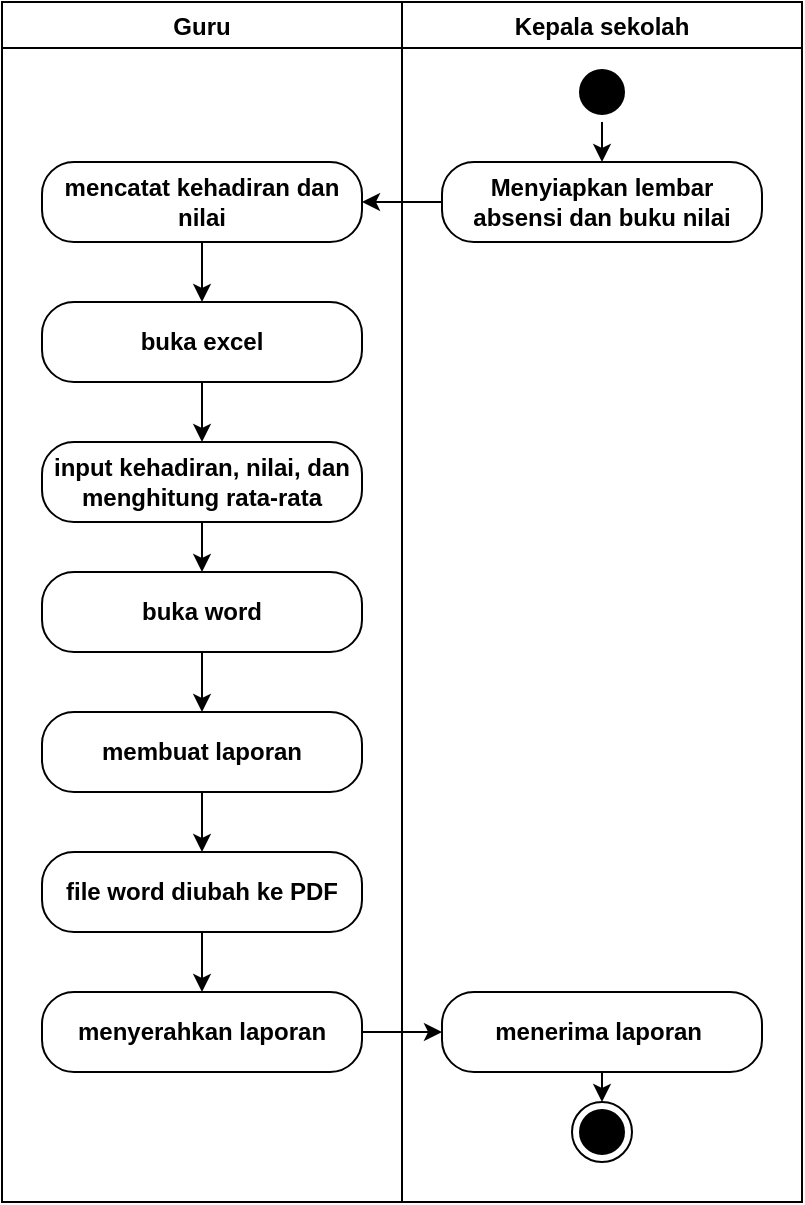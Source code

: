 <mxfile version="27.1.4">
  <diagram name="Page-1" id="Sk4nvKvh8_uetu2Tvp62">
    <mxGraphModel dx="872" dy="489" grid="1" gridSize="10" guides="1" tooltips="1" connect="1" arrows="1" fold="1" page="1" pageScale="1" pageWidth="850" pageHeight="1100" background="light-dark(#FFFFFF,#FFFFFF)" math="0" shadow="0">
      <root>
        <mxCell id="0" />
        <mxCell id="1" parent="0" />
        <mxCell id="TVTpmcaWl9PQOuhZAaEf-7" value="Guru" style="swimlane;rounded=0;align=center;verticalAlign=middle;fontFamily=Helvetica;fontSize=12;fontColor=light-dark(#000000,#000000);fillColor=none;gradientColor=none;strokeColor=light-dark(#000000,#000000);" vertex="1" parent="1">
          <mxGeometry x="120" y="80" width="200" height="600" as="geometry" />
        </mxCell>
        <mxCell id="TVTpmcaWl9PQOuhZAaEf-41" style="edgeStyle=orthogonalEdgeStyle;shape=connector;rounded=0;orthogonalLoop=1;jettySize=auto;html=1;exitX=0.5;exitY=1;exitDx=0;exitDy=0;entryX=0.5;entryY=0;entryDx=0;entryDy=0;strokeColor=light-dark(#000000,#000000);align=center;verticalAlign=middle;fontFamily=Helvetica;fontSize=12;fontColor=light-dark(#000000,#000000);fontStyle=1;labelBackgroundColor=none;endArrow=classic;" edge="1" parent="TVTpmcaWl9PQOuhZAaEf-7" source="TVTpmcaWl9PQOuhZAaEf-13" target="TVTpmcaWl9PQOuhZAaEf-14">
          <mxGeometry relative="1" as="geometry" />
        </mxCell>
        <mxCell id="TVTpmcaWl9PQOuhZAaEf-13" value="mencatat kehadiran dan nilai" style="rounded=1;whiteSpace=wrap;html=1;arcSize=40;fontColor=light-dark(#000000,#000000);fillColor=none;strokeColor=light-dark(#000000,#000000);align=center;verticalAlign=middle;fontFamily=Helvetica;fontSize=12;fontStyle=1;labelBackgroundColor=none;" vertex="1" parent="TVTpmcaWl9PQOuhZAaEf-7">
          <mxGeometry x="20" y="80" width="160" height="40" as="geometry" />
        </mxCell>
        <mxCell id="TVTpmcaWl9PQOuhZAaEf-42" style="edgeStyle=orthogonalEdgeStyle;shape=connector;rounded=0;orthogonalLoop=1;jettySize=auto;html=1;exitX=0.5;exitY=1;exitDx=0;exitDy=0;strokeColor=light-dark(#000000,#000000);align=center;verticalAlign=middle;fontFamily=Helvetica;fontSize=12;fontColor=light-dark(#000000,#000000);fontStyle=1;labelBackgroundColor=none;endArrow=classic;" edge="1" parent="TVTpmcaWl9PQOuhZAaEf-7" source="TVTpmcaWl9PQOuhZAaEf-14" target="TVTpmcaWl9PQOuhZAaEf-15">
          <mxGeometry relative="1" as="geometry" />
        </mxCell>
        <mxCell id="TVTpmcaWl9PQOuhZAaEf-14" value="buka excel" style="rounded=1;whiteSpace=wrap;html=1;arcSize=40;fontColor=light-dark(#000000,#000000);fillColor=none;strokeColor=light-dark(#000000,#000000);align=center;verticalAlign=middle;fontFamily=Helvetica;fontSize=12;fontStyle=1;labelBackgroundColor=none;" vertex="1" parent="TVTpmcaWl9PQOuhZAaEf-7">
          <mxGeometry x="20" y="150" width="160" height="40" as="geometry" />
        </mxCell>
        <mxCell id="TVTpmcaWl9PQOuhZAaEf-54" style="edgeStyle=orthogonalEdgeStyle;shape=connector;rounded=0;orthogonalLoop=1;jettySize=auto;html=1;exitX=0.5;exitY=1;exitDx=0;exitDy=0;entryX=0.5;entryY=0;entryDx=0;entryDy=0;strokeColor=light-dark(#000000,#000000);align=center;verticalAlign=middle;fontFamily=Helvetica;fontSize=12;fontColor=light-dark(#000000,#000000);fontStyle=1;labelBackgroundColor=none;endArrow=classic;" edge="1" parent="TVTpmcaWl9PQOuhZAaEf-7" source="TVTpmcaWl9PQOuhZAaEf-15" target="TVTpmcaWl9PQOuhZAaEf-18">
          <mxGeometry relative="1" as="geometry" />
        </mxCell>
        <mxCell id="TVTpmcaWl9PQOuhZAaEf-15" value="input kehadiran, nilai, dan menghitung rata-rata" style="rounded=1;whiteSpace=wrap;html=1;arcSize=40;fontColor=light-dark(#000000,#000000);fillColor=none;strokeColor=light-dark(#000000,#000000);align=center;verticalAlign=middle;fontFamily=Helvetica;fontSize=12;fontStyle=1;labelBackgroundColor=none;" vertex="1" parent="TVTpmcaWl9PQOuhZAaEf-7">
          <mxGeometry x="20" y="220" width="160" height="40" as="geometry" />
        </mxCell>
        <mxCell id="TVTpmcaWl9PQOuhZAaEf-46" style="edgeStyle=orthogonalEdgeStyle;shape=connector;rounded=0;orthogonalLoop=1;jettySize=auto;html=1;exitX=0.5;exitY=1;exitDx=0;exitDy=0;entryX=0.5;entryY=0;entryDx=0;entryDy=0;strokeColor=light-dark(#000000,#000000);align=center;verticalAlign=middle;fontFamily=Helvetica;fontSize=12;fontColor=light-dark(#000000,#000000);fontStyle=1;labelBackgroundColor=none;endArrow=classic;" edge="1" parent="TVTpmcaWl9PQOuhZAaEf-7" source="TVTpmcaWl9PQOuhZAaEf-18" target="TVTpmcaWl9PQOuhZAaEf-19">
          <mxGeometry relative="1" as="geometry" />
        </mxCell>
        <mxCell id="TVTpmcaWl9PQOuhZAaEf-18" value="buka word" style="rounded=1;whiteSpace=wrap;html=1;arcSize=40;fontColor=light-dark(#000000,#000000);fillColor=none;strokeColor=light-dark(#000000,#000000);align=center;verticalAlign=middle;fontFamily=Helvetica;fontSize=12;fontStyle=1;labelBackgroundColor=none;" vertex="1" parent="TVTpmcaWl9PQOuhZAaEf-7">
          <mxGeometry x="20" y="285" width="160" height="40" as="geometry" />
        </mxCell>
        <mxCell id="TVTpmcaWl9PQOuhZAaEf-48" style="edgeStyle=orthogonalEdgeStyle;shape=connector;rounded=0;orthogonalLoop=1;jettySize=auto;html=1;exitX=0.5;exitY=1;exitDx=0;exitDy=0;entryX=0.5;entryY=0;entryDx=0;entryDy=0;strokeColor=light-dark(#000000,#000000);align=center;verticalAlign=middle;fontFamily=Helvetica;fontSize=12;fontColor=light-dark(#000000,#000000);fontStyle=1;labelBackgroundColor=none;endArrow=classic;" edge="1" parent="TVTpmcaWl9PQOuhZAaEf-7" source="TVTpmcaWl9PQOuhZAaEf-19" target="TVTpmcaWl9PQOuhZAaEf-20">
          <mxGeometry relative="1" as="geometry" />
        </mxCell>
        <mxCell id="TVTpmcaWl9PQOuhZAaEf-19" value="membuat laporan" style="rounded=1;whiteSpace=wrap;html=1;arcSize=40;fontColor=light-dark(#000000,#000000);fillColor=none;strokeColor=light-dark(#000000,#000000);align=center;verticalAlign=middle;fontFamily=Helvetica;fontSize=12;fontStyle=1;labelBackgroundColor=none;" vertex="1" parent="TVTpmcaWl9PQOuhZAaEf-7">
          <mxGeometry x="20" y="355" width="160" height="40" as="geometry" />
        </mxCell>
        <mxCell id="TVTpmcaWl9PQOuhZAaEf-49" style="edgeStyle=orthogonalEdgeStyle;shape=connector;rounded=0;orthogonalLoop=1;jettySize=auto;html=1;exitX=0.5;exitY=1;exitDx=0;exitDy=0;entryX=0.5;entryY=0;entryDx=0;entryDy=0;strokeColor=light-dark(#000000,#000000);align=center;verticalAlign=middle;fontFamily=Helvetica;fontSize=12;fontColor=light-dark(#000000,#000000);fontStyle=1;labelBackgroundColor=none;endArrow=classic;" edge="1" parent="TVTpmcaWl9PQOuhZAaEf-7" source="TVTpmcaWl9PQOuhZAaEf-20" target="TVTpmcaWl9PQOuhZAaEf-36">
          <mxGeometry relative="1" as="geometry" />
        </mxCell>
        <mxCell id="TVTpmcaWl9PQOuhZAaEf-20" value="file word diubah ke PDF" style="rounded=1;whiteSpace=wrap;html=1;arcSize=40;fontColor=light-dark(#000000,#000000);fillColor=none;strokeColor=light-dark(#000000,#000000);align=center;verticalAlign=middle;fontFamily=Helvetica;fontSize=12;fontStyle=1;labelBackgroundColor=none;" vertex="1" parent="TVTpmcaWl9PQOuhZAaEf-7">
          <mxGeometry x="20" y="425" width="160" height="40" as="geometry" />
        </mxCell>
        <mxCell id="TVTpmcaWl9PQOuhZAaEf-36" value="menyerahkan laporan" style="rounded=1;whiteSpace=wrap;html=1;arcSize=40;fontColor=light-dark(#000000,#000000);fillColor=none;strokeColor=light-dark(#000000,#000000);align=center;verticalAlign=middle;fontFamily=Helvetica;fontSize=12;fontStyle=1;labelBackgroundColor=none;" vertex="1" parent="TVTpmcaWl9PQOuhZAaEf-7">
          <mxGeometry x="20" y="495" width="160" height="40" as="geometry" />
        </mxCell>
        <mxCell id="TVTpmcaWl9PQOuhZAaEf-33" value="Kepala sekolah" style="swimlane;rounded=0;strokeColor=light-dark(#000000,#000000);align=center;verticalAlign=middle;arcSize=40;fontFamily=Helvetica;fontSize=12;fontColor=light-dark(#000000,#000000);fontStyle=1;labelBackgroundColor=none;fillColor=none;" vertex="1" parent="1">
          <mxGeometry x="320" y="80" width="200" height="600" as="geometry" />
        </mxCell>
        <mxCell id="TVTpmcaWl9PQOuhZAaEf-51" style="edgeStyle=orthogonalEdgeStyle;shape=connector;rounded=0;orthogonalLoop=1;jettySize=auto;html=1;exitX=0.5;exitY=1;exitDx=0;exitDy=0;entryX=0.5;entryY=0;entryDx=0;entryDy=0;strokeColor=light-dark(#000000,#000000);align=center;verticalAlign=middle;fontFamily=Helvetica;fontSize=12;fontColor=light-dark(#000000,#000000);fontStyle=1;labelBackgroundColor=none;endArrow=classic;" edge="1" parent="TVTpmcaWl9PQOuhZAaEf-33" source="TVTpmcaWl9PQOuhZAaEf-35" target="TVTpmcaWl9PQOuhZAaEf-38">
          <mxGeometry relative="1" as="geometry" />
        </mxCell>
        <mxCell id="TVTpmcaWl9PQOuhZAaEf-35" value="menerima laporan&amp;nbsp;" style="rounded=1;whiteSpace=wrap;html=1;arcSize=40;fontColor=light-dark(#000000,#000000);fillColor=none;strokeColor=light-dark(#000000,#000000);align=center;verticalAlign=middle;fontFamily=Helvetica;fontSize=12;fontStyle=1;labelBackgroundColor=none;" vertex="1" parent="TVTpmcaWl9PQOuhZAaEf-33">
          <mxGeometry x="20" y="495" width="160" height="40" as="geometry" />
        </mxCell>
        <mxCell id="TVTpmcaWl9PQOuhZAaEf-38" value="" style="ellipse;html=1;shape=endState;fillColor=light-dark(#000000,#000000);strokeColor=light-dark(#000000,#000000);rounded=0;align=center;verticalAlign=middle;arcSize=40;fontFamily=Helvetica;fontSize=12;fontColor=light-dark(#000000,#000000);fontStyle=1;labelBackgroundColor=none;" vertex="1" parent="TVTpmcaWl9PQOuhZAaEf-33">
          <mxGeometry x="85" y="550" width="30" height="30" as="geometry" />
        </mxCell>
        <mxCell id="TVTpmcaWl9PQOuhZAaEf-55" style="edgeStyle=orthogonalEdgeStyle;shape=connector;rounded=0;orthogonalLoop=1;jettySize=auto;html=1;exitX=0.5;exitY=1;exitDx=0;exitDy=0;entryX=0.5;entryY=0;entryDx=0;entryDy=0;strokeColor=light-dark(#000000,#000000);align=center;verticalAlign=middle;fontFamily=Helvetica;fontSize=12;fontColor=light-dark(#000000,#000000);fontStyle=1;labelBackgroundColor=none;endArrow=classic;" edge="1" parent="TVTpmcaWl9PQOuhZAaEf-33" source="TVTpmcaWl9PQOuhZAaEf-11" target="TVTpmcaWl9PQOuhZAaEf-9">
          <mxGeometry relative="1" as="geometry" />
        </mxCell>
        <mxCell id="TVTpmcaWl9PQOuhZAaEf-11" value="" style="ellipse;html=1;shape=startState;fillColor=light-dark(#000000,#000000);strokeColor=light-dark(#000000,#000000);rounded=1;align=center;verticalAlign=middle;arcSize=40;fontFamily=Helvetica;fontSize=12;fontColor=light-dark(#000000,#000000);fontStyle=1;labelBackgroundColor=none;" vertex="1" parent="TVTpmcaWl9PQOuhZAaEf-33">
          <mxGeometry x="85" y="30" width="30" height="30" as="geometry" />
        </mxCell>
        <mxCell id="TVTpmcaWl9PQOuhZAaEf-9" value="Menyiapkan lembar absensi dan buku nilai" style="rounded=1;whiteSpace=wrap;html=1;arcSize=40;fontColor=light-dark(#000000,#000000);fillColor=none;strokeColor=light-dark(#000000,#000000);align=center;verticalAlign=middle;fontFamily=Helvetica;fontSize=12;fontStyle=1;labelBackgroundColor=none;" vertex="1" parent="TVTpmcaWl9PQOuhZAaEf-33">
          <mxGeometry x="20" y="80" width="160" height="40" as="geometry" />
        </mxCell>
        <mxCell id="TVTpmcaWl9PQOuhZAaEf-50" style="edgeStyle=orthogonalEdgeStyle;shape=connector;rounded=0;orthogonalLoop=1;jettySize=auto;html=1;exitX=1;exitY=0.5;exitDx=0;exitDy=0;strokeColor=light-dark(#000000,#000000);align=center;verticalAlign=middle;fontFamily=Helvetica;fontSize=12;fontColor=light-dark(#000000,#000000);fontStyle=1;labelBackgroundColor=none;endArrow=classic;" edge="1" parent="1" source="TVTpmcaWl9PQOuhZAaEf-36" target="TVTpmcaWl9PQOuhZAaEf-35">
          <mxGeometry relative="1" as="geometry" />
        </mxCell>
        <mxCell id="TVTpmcaWl9PQOuhZAaEf-52" style="edgeStyle=orthogonalEdgeStyle;shape=connector;rounded=0;orthogonalLoop=1;jettySize=auto;html=1;exitX=0;exitY=0.5;exitDx=0;exitDy=0;strokeColor=light-dark(#000000,#000000);align=center;verticalAlign=middle;fontFamily=Helvetica;fontSize=12;fontColor=light-dark(#000000,#000000);fontStyle=1;labelBackgroundColor=none;endArrow=classic;" edge="1" parent="1" source="TVTpmcaWl9PQOuhZAaEf-9" target="TVTpmcaWl9PQOuhZAaEf-13">
          <mxGeometry relative="1" as="geometry" />
        </mxCell>
      </root>
    </mxGraphModel>
  </diagram>
</mxfile>
